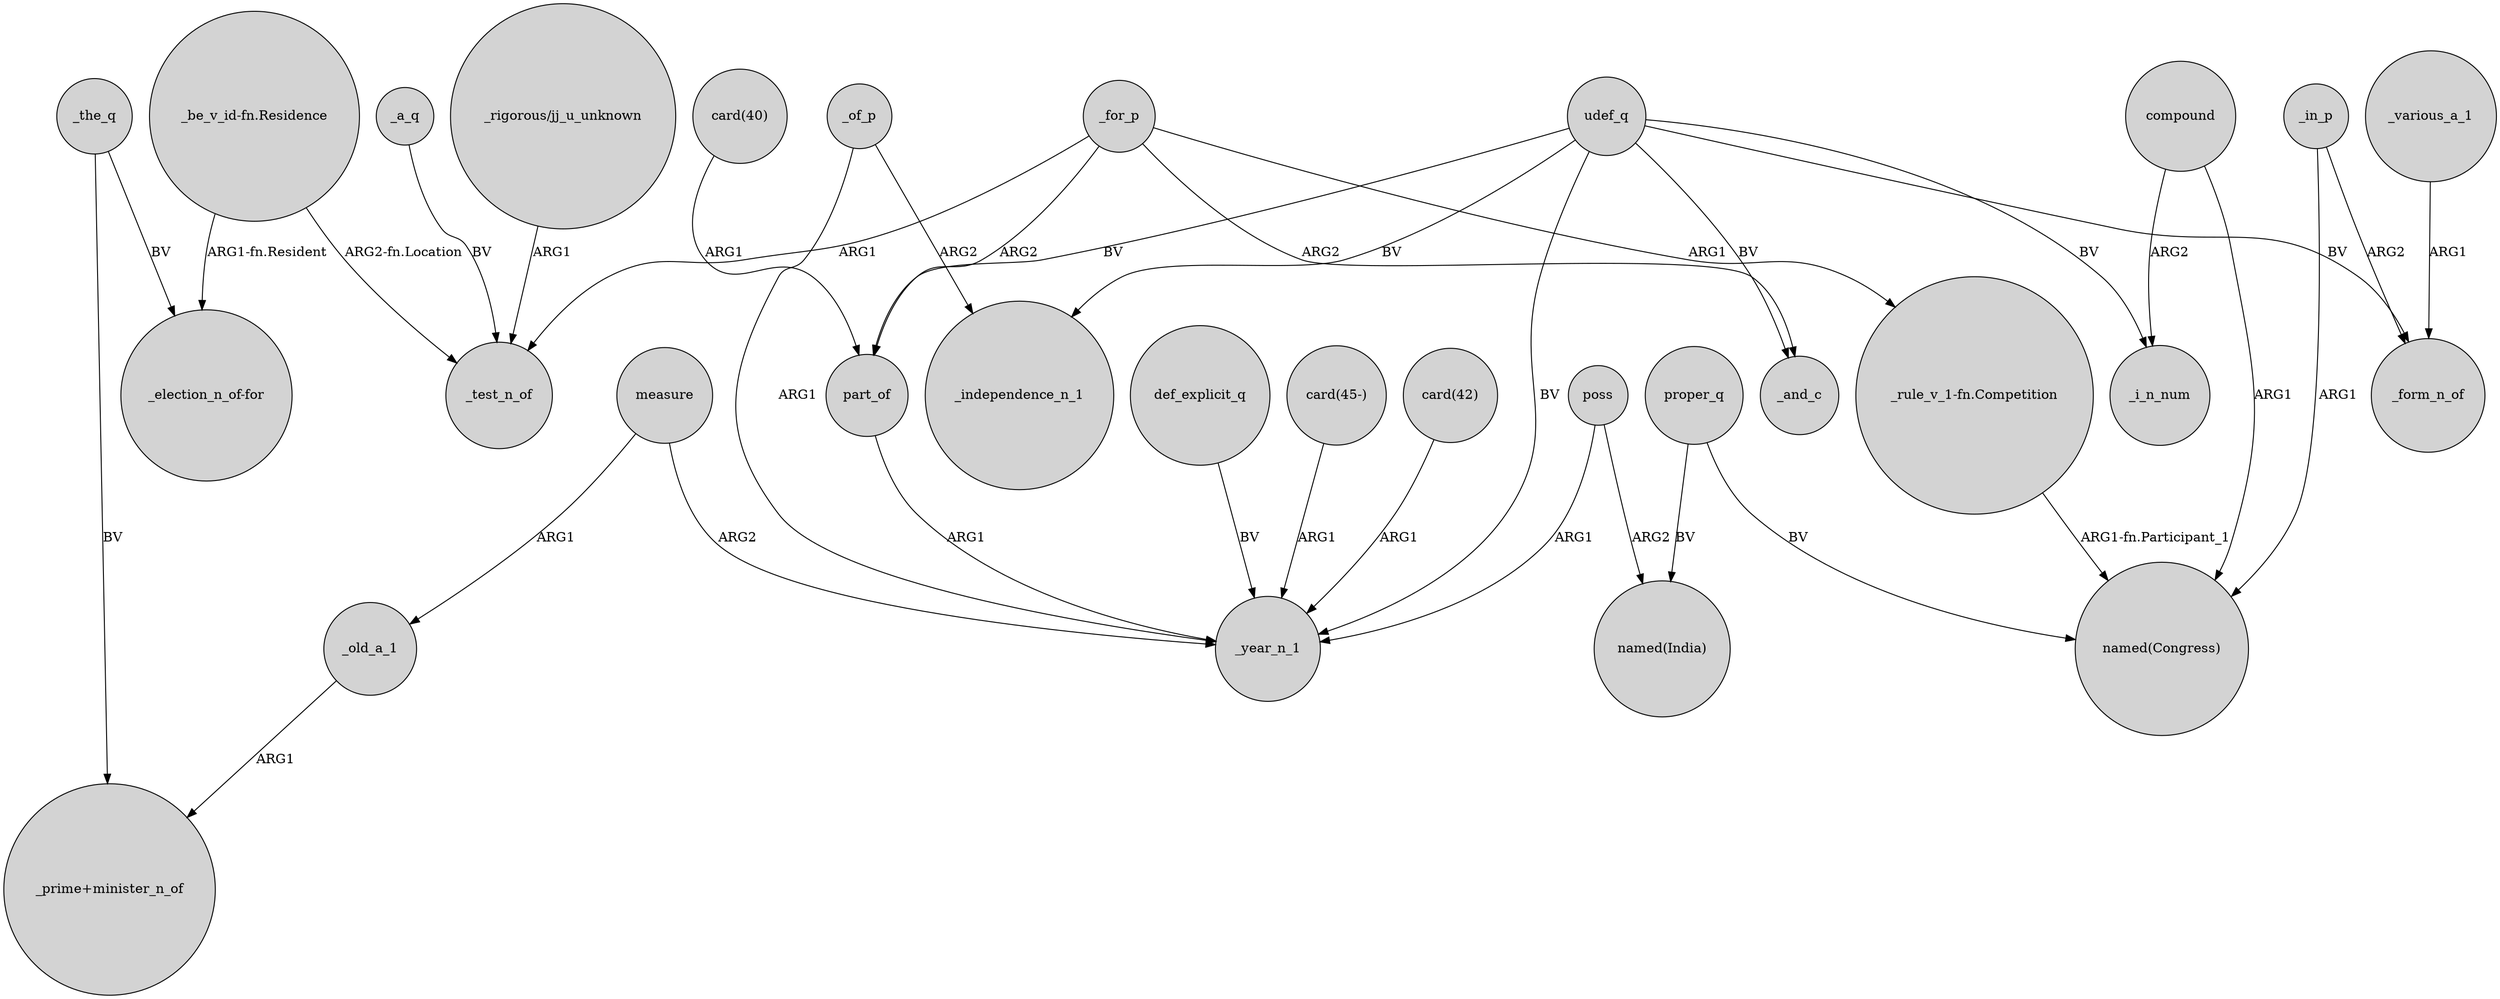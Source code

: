 digraph {
	node [shape=circle style=filled]
	_the_q -> "_election_n_of-for" [label=BV]
	proper_q -> "named(Congress)" [label=BV]
	_of_p -> _independence_n_1 [label=ARG2]
	proper_q -> "named(India)" [label=BV]
	udef_q -> part_of [label=BV]
	_a_q -> _test_n_of [label=BV]
	udef_q -> _i_n_num [label=BV]
	_for_p -> part_of [label=ARG2]
	udef_q -> _form_n_of [label=BV]
	measure -> _old_a_1 [label=ARG1]
	udef_q -> _and_c [label=BV]
	_various_a_1 -> _form_n_of [label=ARG1]
	poss -> "named(India)" [label=ARG2]
	def_explicit_q -> _year_n_1 [label=BV]
	measure -> _year_n_1 [label=ARG2]
	"card(40)" -> part_of [label=ARG1]
	compound -> _i_n_num [label=ARG2]
	_the_q -> "_prime+minister_n_of" [label=BV]
	_old_a_1 -> "_prime+minister_n_of" [label=ARG1]
	part_of -> _year_n_1 [label=ARG1]
	_of_p -> _year_n_1 [label=ARG1]
	"card(45-)" -> _year_n_1 [label=ARG1]
	"_be_v_id-fn.Residence" -> _test_n_of [label="ARG2-fn.Location"]
	"_rule_v_1-fn.Competition" -> "named(Congress)" [label="ARG1-fn.Participant_1"]
	compound -> "named(Congress)" [label=ARG1]
	"_be_v_id-fn.Residence" -> "_election_n_of-for" [label="ARG1-fn.Resident"]
	_for_p -> _test_n_of [label=ARG1]
	udef_q -> _independence_n_1 [label=BV]
	"_rigorous/jj_u_unknown" -> _test_n_of [label=ARG1]
	poss -> _year_n_1 [label=ARG1]
	_in_p -> _form_n_of [label=ARG2]
	udef_q -> _year_n_1 [label=BV]
	_in_p -> "named(Congress)" [label=ARG1]
	_for_p -> "_rule_v_1-fn.Competition" [label=ARG1]
	"card(42)" -> _year_n_1 [label=ARG1]
	_for_p -> _and_c [label=ARG2]
}
